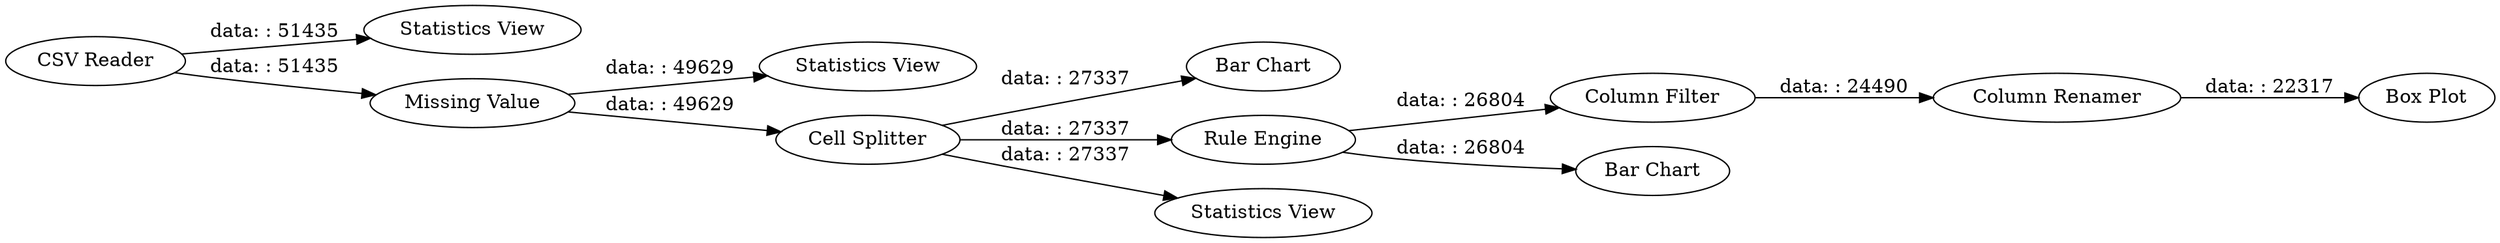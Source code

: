 digraph {
	"5450453744504390440_35" [label="Bar Chart"]
	"5450453744504390440_19" [label="Statistics View"]
	"5450453744504390440_32" [label="Statistics View"]
	"5450453744504390440_40" [label="Column Renamer"]
	"5450453744504390440_36" [label="Rule Engine"]
	"5450453744504390440_31" [label="Missing Value"]
	"5450453744504390440_34" [label="Statistics View"]
	"5450453744504390440_33" [label="Cell Splitter"]
	"5450453744504390440_1" [label="CSV Reader"]
	"5450453744504390440_38" [label="Column Filter"]
	"5450453744504390440_41" [label="Box Plot"]
	"5450453744504390440_37" [label="Bar Chart"]
	"5450453744504390440_33" -> "5450453744504390440_34" [label="data: : 27337"]
	"5450453744504390440_1" -> "5450453744504390440_19" [label="data: : 51435"]
	"5450453744504390440_33" -> "5450453744504390440_35" [label="data: : 27337"]
	"5450453744504390440_1" -> "5450453744504390440_31" [label="data: : 51435"]
	"5450453744504390440_36" -> "5450453744504390440_37" [label="data: : 26804"]
	"5450453744504390440_31" -> "5450453744504390440_32" [label="data: : 49629"]
	"5450453744504390440_40" -> "5450453744504390440_41" [label="data: : 22317"]
	"5450453744504390440_36" -> "5450453744504390440_38" [label="data: : 26804"]
	"5450453744504390440_33" -> "5450453744504390440_36" [label="data: : 27337"]
	"5450453744504390440_38" -> "5450453744504390440_40" [label="data: : 24490"]
	"5450453744504390440_31" -> "5450453744504390440_33" [label="data: : 49629"]
	rankdir=LR
}
